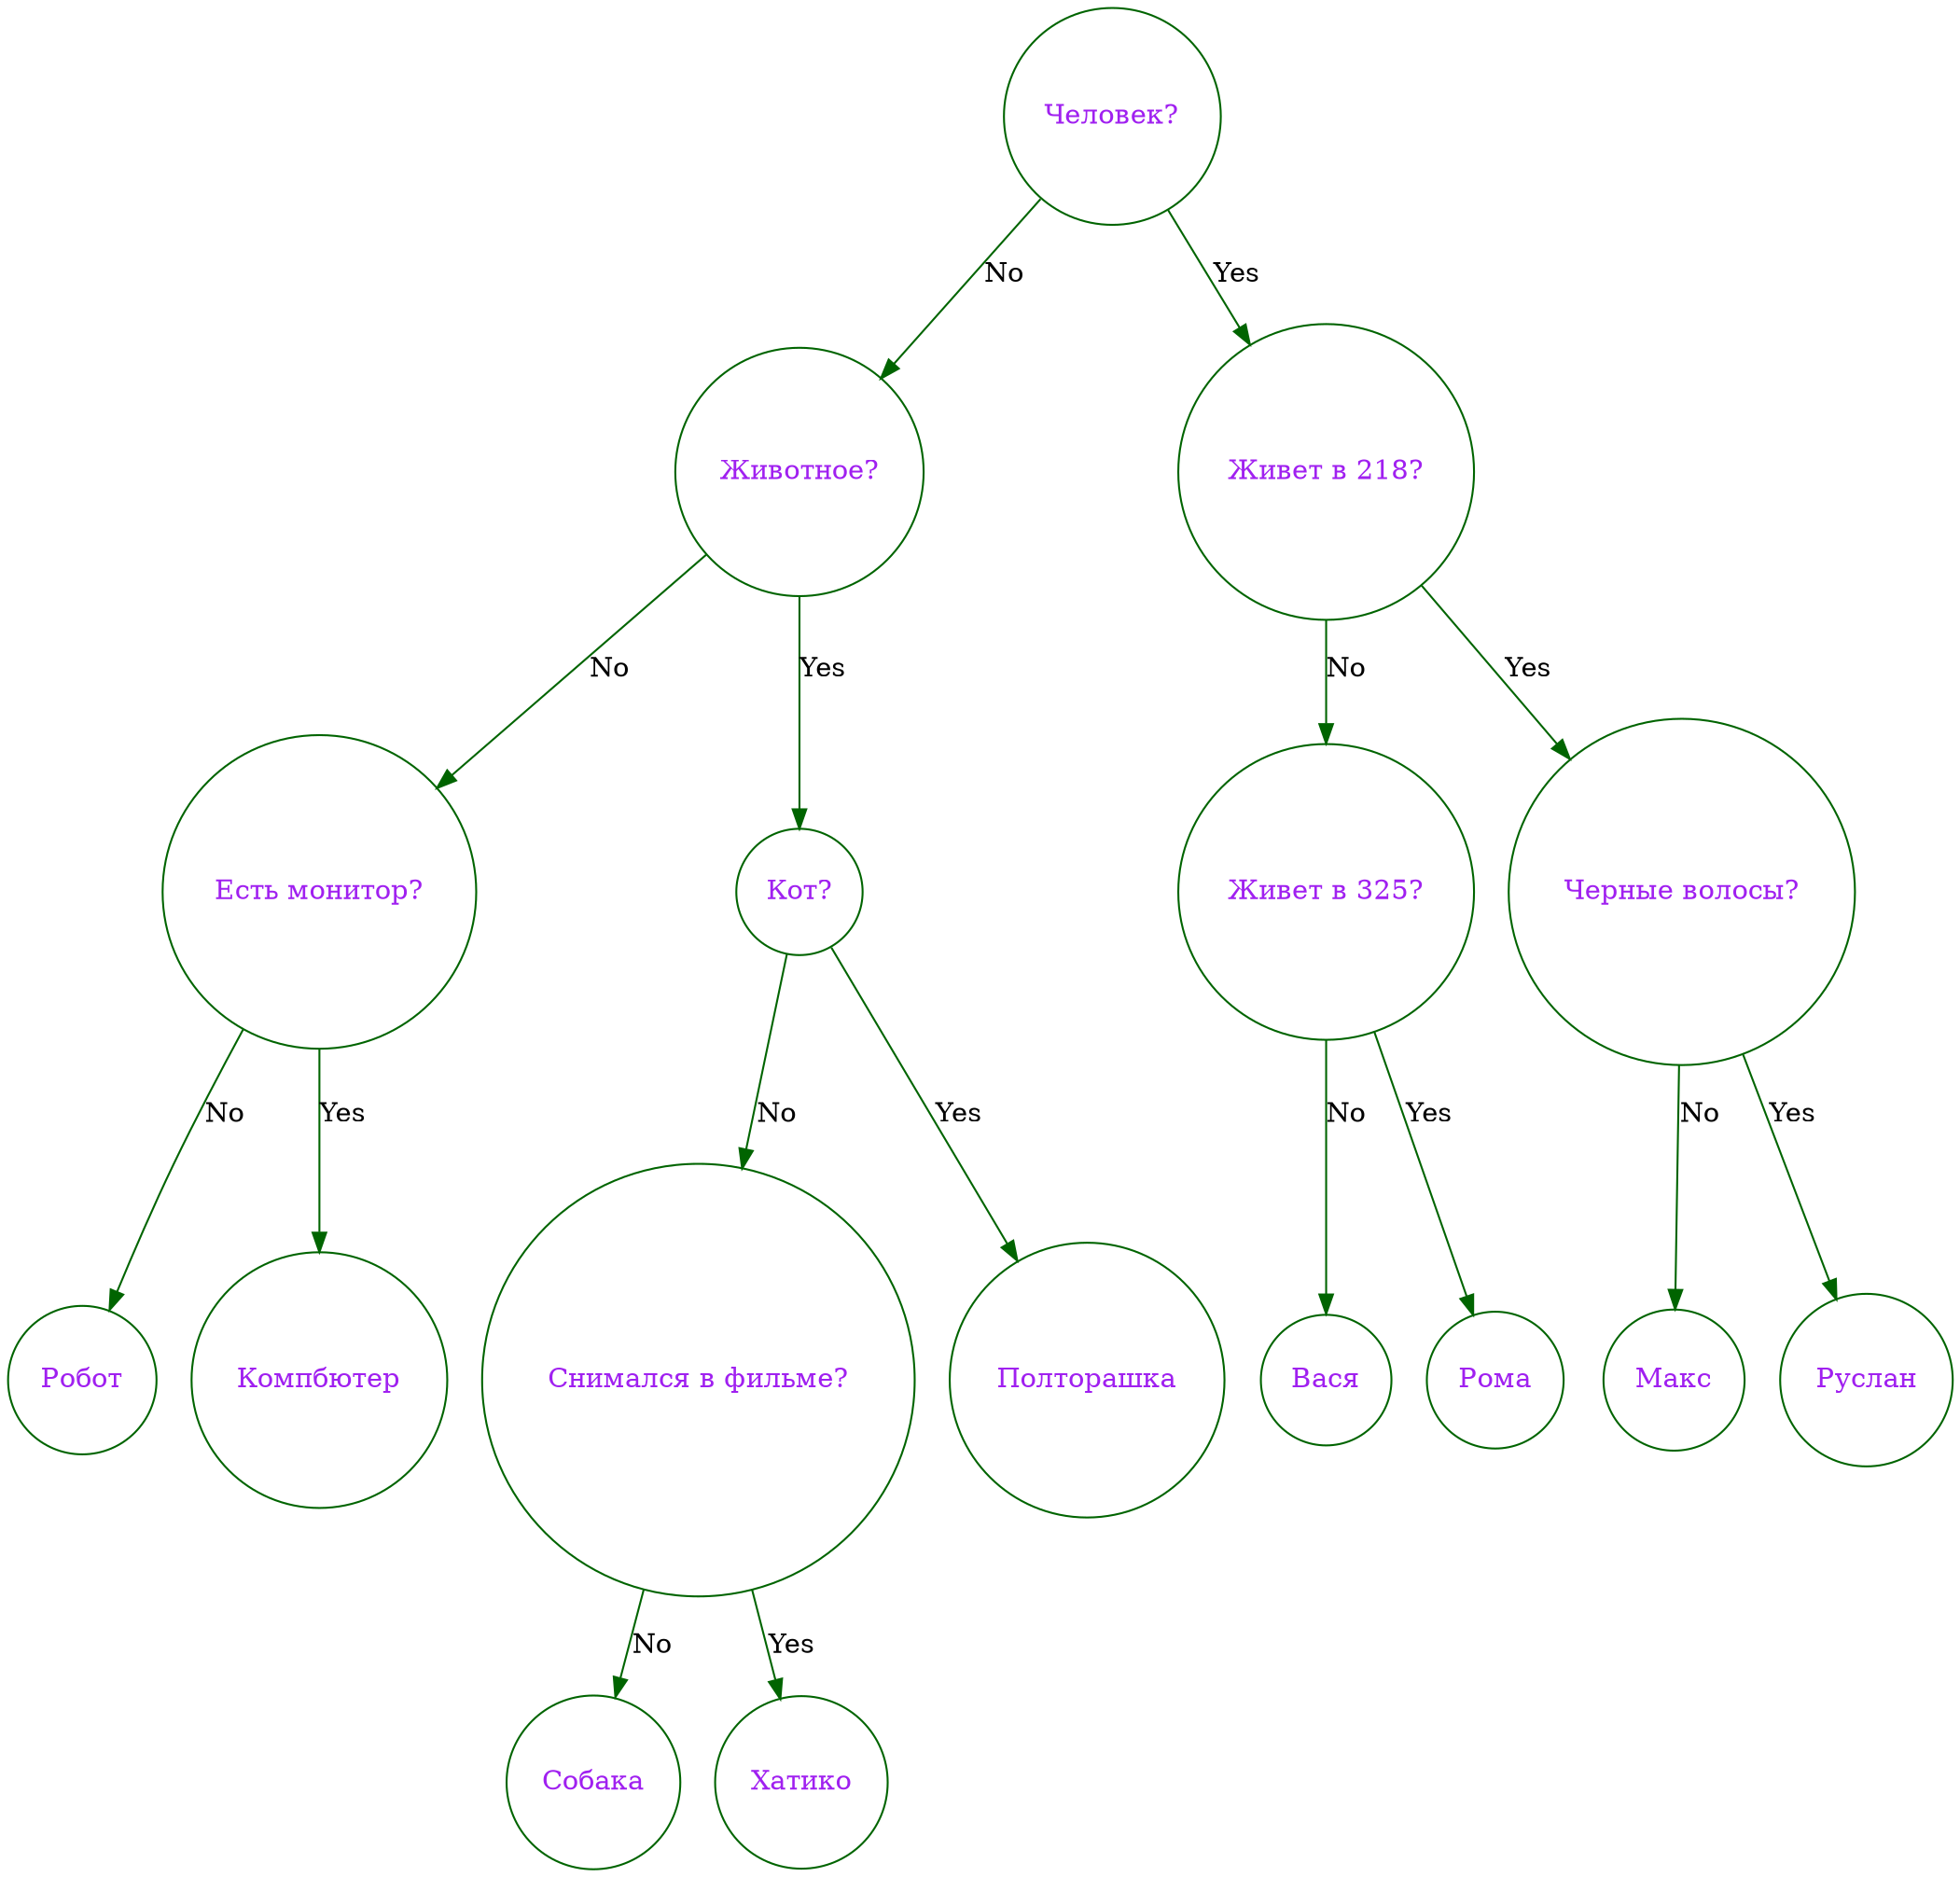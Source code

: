 digraph Akinator 
{
		node [shape = "circle", color = "darkgreen", fontcolor = "purple"];
		edge [color = "darkgreen"];

		"Человек?" -> "Животное?"[label = "No"];
		"Человек?" -> "Живет в 218?"[label = "Yes"];
		"Живет в 218?" -> "Живет в 325?"[label = "No"];
		"Живет в 218?" -> "Черные волосы?"[label = "Yes"];
		"Черные волосы?" -> "Макс"[label = "No"];
		"Черные волосы?" -> "Руслан"[label = "Yes"];
		"Живет в 325?" -> "Вася"[label = "No"];
		"Живет в 325?" -> "Рома"[label = "Yes"];
		"Животное?" -> "Есть монитор?"[label = "No"];
		"Животное?" -> "Кот?"[label = "Yes"];
		"Кот?" -> "Снимался в фильме?"[label = "No"];
		"Кот?" -> "Полторашка"[label = "Yes"];
		"Снимался в фильме?" -> "Собака"[label = "No"];
		"Снимался в фильме?" -> "Хатико"[label = "Yes"];
		"Есть монитор?" -> "Робот"[label = "No"];
		"Есть монитор?" -> "Компбютер"[label = "Yes"];
}